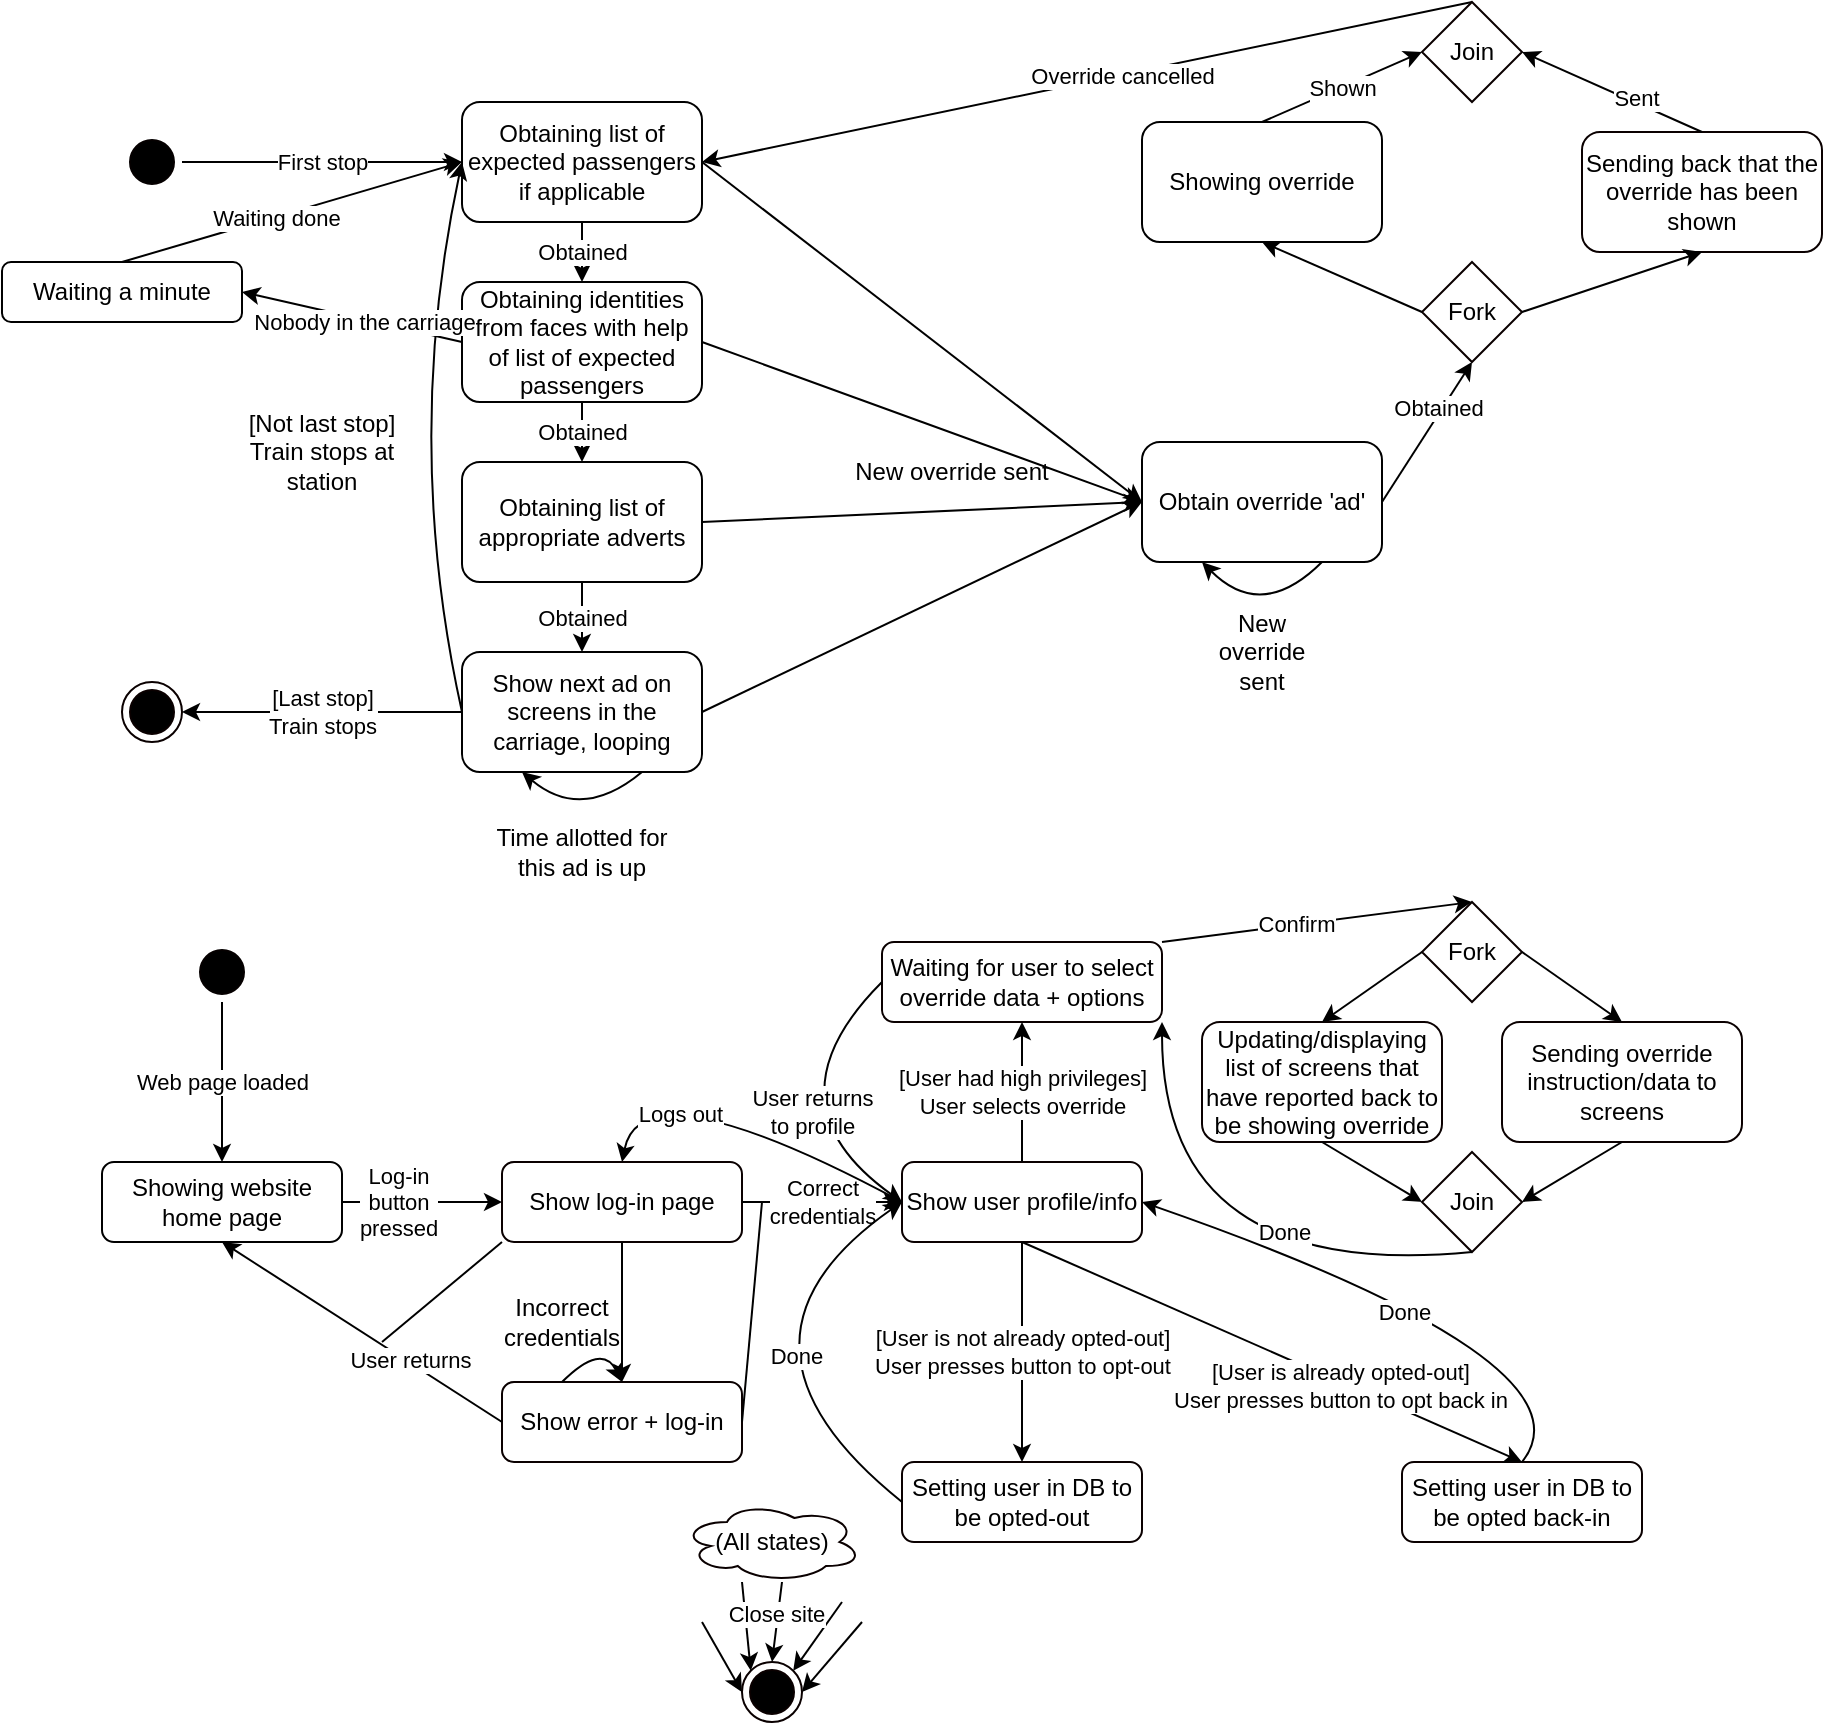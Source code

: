 <mxfile version="20.5.3" type="github">
  <diagram name="Page-1" id="58cdce13-f638-feb5-8d6f-7d28b1aa9fa0">
    <mxGraphModel dx="2149" dy="882" grid="1" gridSize="10" guides="1" tooltips="1" connect="1" arrows="1" fold="1" page="1" pageScale="1" pageWidth="1100" pageHeight="850" background="none" math="0" shadow="0">
      <root>
        <mxCell id="0" />
        <mxCell id="1" parent="0" />
        <mxCell id="382b91b5511bd0f7-1" value="" style="ellipse;html=1;shape=startState;fillColor=#000000;strokeColor=#050000;rounded=1;shadow=0;comic=0;labelBackgroundColor=none;fontFamily=Verdana;fontSize=12;fontColor=#000000;align=center;direction=south;" parent="1" vertex="1">
          <mxGeometry x="130" y="165" width="30" height="30" as="geometry" />
        </mxCell>
        <mxCell id="24f968d109e7d6b4-3" value="" style="ellipse;html=1;shape=endState;fillColor=#000000;strokeColor=#0A0000;rounded=1;shadow=0;comic=0;labelBackgroundColor=none;fontFamily=Verdana;fontSize=12;fontColor=#000000;align=center;" parent="1" vertex="1">
          <mxGeometry x="130" y="440" width="30" height="30" as="geometry" />
        </mxCell>
        <mxCell id="vXc-Iob4BYpX87dnZWdg-1" value="&lt;div&gt;Obtaining list of expected passengers if applicable&lt;/div&gt;" style="rounded=1;whiteSpace=wrap;html=1;" vertex="1" parent="1">
          <mxGeometry x="300" y="150" width="120" height="60" as="geometry" />
        </mxCell>
        <mxCell id="vXc-Iob4BYpX87dnZWdg-2" value="Obtaining identities from faces with help of list of expected passengers" style="rounded=1;whiteSpace=wrap;html=1;" vertex="1" parent="1">
          <mxGeometry x="300" y="240" width="120" height="60" as="geometry" />
        </mxCell>
        <mxCell id="vXc-Iob4BYpX87dnZWdg-3" value="Obtained" style="endArrow=classic;html=1;rounded=0;exitX=0.5;exitY=1;exitDx=0;exitDy=0;" edge="1" parent="1" source="vXc-Iob4BYpX87dnZWdg-1" target="vXc-Iob4BYpX87dnZWdg-2">
          <mxGeometry width="50" height="50" relative="1" as="geometry">
            <mxPoint x="360" y="250" as="sourcePoint" />
            <mxPoint x="410" y="200" as="targetPoint" />
          </mxGeometry>
        </mxCell>
        <mxCell id="vXc-Iob4BYpX87dnZWdg-4" value="Obtaining list of appropriate adverts" style="rounded=1;whiteSpace=wrap;html=1;" vertex="1" parent="1">
          <mxGeometry x="300" y="330" width="120" height="60" as="geometry" />
        </mxCell>
        <mxCell id="vXc-Iob4BYpX87dnZWdg-5" value="Obtained" style="endArrow=classic;html=1;rounded=0;exitX=0.5;exitY=1;exitDx=0;exitDy=0;entryX=0.5;entryY=0;entryDx=0;entryDy=0;" edge="1" parent="1" source="vXc-Iob4BYpX87dnZWdg-2" target="vXc-Iob4BYpX87dnZWdg-4">
          <mxGeometry width="50" height="50" relative="1" as="geometry">
            <mxPoint x="350" y="350" as="sourcePoint" />
            <mxPoint x="400" y="300" as="targetPoint" />
          </mxGeometry>
        </mxCell>
        <mxCell id="vXc-Iob4BYpX87dnZWdg-6" value="Show next ad on screens in the carriage, looping" style="rounded=1;whiteSpace=wrap;html=1;" vertex="1" parent="1">
          <mxGeometry x="300" y="425" width="120" height="60" as="geometry" />
        </mxCell>
        <mxCell id="vXc-Iob4BYpX87dnZWdg-7" value="Showing override" style="rounded=1;whiteSpace=wrap;html=1;" vertex="1" parent="1">
          <mxGeometry x="640" y="160" width="120" height="60" as="geometry" />
        </mxCell>
        <mxCell id="vXc-Iob4BYpX87dnZWdg-8" value="Obtain override &#39;ad&#39;" style="rounded=1;whiteSpace=wrap;html=1;" vertex="1" parent="1">
          <mxGeometry x="640" y="320" width="120" height="60" as="geometry" />
        </mxCell>
        <mxCell id="vXc-Iob4BYpX87dnZWdg-9" value="" style="endArrow=classic;html=1;exitX=0.75;exitY=1;exitDx=0;exitDy=0;entryX=0.25;entryY=1;entryDx=0;entryDy=0;curved=1;" edge="1" parent="1" source="vXc-Iob4BYpX87dnZWdg-6" target="vXc-Iob4BYpX87dnZWdg-6">
          <mxGeometry width="50" height="50" relative="1" as="geometry">
            <mxPoint x="490" y="340" as="sourcePoint" />
            <mxPoint x="540" y="290" as="targetPoint" />
            <Array as="points">
              <mxPoint x="360" y="510" />
            </Array>
          </mxGeometry>
        </mxCell>
        <mxCell id="vXc-Iob4BYpX87dnZWdg-10" value="Time allotted for this ad is up" style="text;html=1;strokeColor=none;fillColor=none;align=center;verticalAlign=middle;whiteSpace=wrap;rounded=0;" vertex="1" parent="1">
          <mxGeometry x="310" y="510" width="100" height="30" as="geometry" />
        </mxCell>
        <mxCell id="vXc-Iob4BYpX87dnZWdg-11" value="" style="endArrow=classic;html=1;curved=1;exitX=0;exitY=0.5;exitDx=0;exitDy=0;entryX=0;entryY=0.5;entryDx=0;entryDy=0;" edge="1" parent="1" source="vXc-Iob4BYpX87dnZWdg-6" target="vXc-Iob4BYpX87dnZWdg-1">
          <mxGeometry width="50" height="50" relative="1" as="geometry">
            <mxPoint x="490" y="370" as="sourcePoint" />
            <mxPoint x="540" y="320" as="targetPoint" />
            <Array as="points">
              <mxPoint x="270" y="320" />
            </Array>
          </mxGeometry>
        </mxCell>
        <mxCell id="vXc-Iob4BYpX87dnZWdg-12" value="[Not last stop] Train stops at station" style="text;html=1;strokeColor=none;fillColor=none;align=center;verticalAlign=middle;whiteSpace=wrap;rounded=0;" vertex="1" parent="1">
          <mxGeometry x="190" y="300" width="80" height="50" as="geometry" />
        </mxCell>
        <mxCell id="vXc-Iob4BYpX87dnZWdg-13" value="" style="endArrow=classic;html=1;curved=1;exitX=1;exitY=0.5;exitDx=0;exitDy=0;entryX=0;entryY=0.5;entryDx=0;entryDy=0;" edge="1" parent="1" source="vXc-Iob4BYpX87dnZWdg-6" target="vXc-Iob4BYpX87dnZWdg-8">
          <mxGeometry width="50" height="50" relative="1" as="geometry">
            <mxPoint x="490" y="370" as="sourcePoint" />
            <mxPoint x="540" y="320" as="targetPoint" />
          </mxGeometry>
        </mxCell>
        <mxCell id="vXc-Iob4BYpX87dnZWdg-14" value="" style="endArrow=classic;html=1;curved=1;exitX=1;exitY=0.5;exitDx=0;exitDy=0;entryX=0;entryY=0.5;entryDx=0;entryDy=0;" edge="1" parent="1" source="vXc-Iob4BYpX87dnZWdg-4" target="vXc-Iob4BYpX87dnZWdg-8">
          <mxGeometry width="50" height="50" relative="1" as="geometry">
            <mxPoint x="490" y="370" as="sourcePoint" />
            <mxPoint x="540" y="320" as="targetPoint" />
          </mxGeometry>
        </mxCell>
        <mxCell id="vXc-Iob4BYpX87dnZWdg-15" value="Obtained" style="endArrow=classic;html=1;curved=1;exitX=0.5;exitY=1;exitDx=0;exitDy=0;" edge="1" parent="1" source="vXc-Iob4BYpX87dnZWdg-4" target="vXc-Iob4BYpX87dnZWdg-6">
          <mxGeometry width="50" height="50" relative="1" as="geometry">
            <mxPoint x="490" y="370" as="sourcePoint" />
            <mxPoint x="540" y="320" as="targetPoint" />
          </mxGeometry>
        </mxCell>
        <mxCell id="vXc-Iob4BYpX87dnZWdg-16" value="" style="endArrow=classic;html=1;curved=1;exitX=1;exitY=0.5;exitDx=0;exitDy=0;entryX=0;entryY=0.5;entryDx=0;entryDy=0;" edge="1" parent="1" source="vXc-Iob4BYpX87dnZWdg-2" target="vXc-Iob4BYpX87dnZWdg-8">
          <mxGeometry width="50" height="50" relative="1" as="geometry">
            <mxPoint x="490" y="370" as="sourcePoint" />
            <mxPoint x="540" y="320" as="targetPoint" />
          </mxGeometry>
        </mxCell>
        <mxCell id="vXc-Iob4BYpX87dnZWdg-17" value="" style="endArrow=classic;html=1;curved=1;exitX=1;exitY=0.5;exitDx=0;exitDy=0;entryX=0;entryY=0.5;entryDx=0;entryDy=0;" edge="1" parent="1" source="vXc-Iob4BYpX87dnZWdg-1" target="vXc-Iob4BYpX87dnZWdg-8">
          <mxGeometry width="50" height="50" relative="1" as="geometry">
            <mxPoint x="490" y="370" as="sourcePoint" />
            <mxPoint x="540" y="320" as="targetPoint" />
          </mxGeometry>
        </mxCell>
        <mxCell id="vXc-Iob4BYpX87dnZWdg-19" value="New override sent" style="text;html=1;strokeColor=none;fillColor=none;align=center;verticalAlign=middle;whiteSpace=wrap;rounded=0;" vertex="1" parent="1">
          <mxGeometry x="490" y="320" width="110" height="30" as="geometry" />
        </mxCell>
        <mxCell id="vXc-Iob4BYpX87dnZWdg-20" value="" style="endArrow=classic;html=1;curved=1;exitX=0.75;exitY=1;exitDx=0;exitDy=0;entryX=0.25;entryY=1;entryDx=0;entryDy=0;" edge="1" parent="1" source="vXc-Iob4BYpX87dnZWdg-8" target="vXc-Iob4BYpX87dnZWdg-8">
          <mxGeometry width="50" height="50" relative="1" as="geometry">
            <mxPoint x="490" y="370" as="sourcePoint" />
            <mxPoint x="540" y="320" as="targetPoint" />
            <Array as="points">
              <mxPoint x="700" y="410" />
            </Array>
          </mxGeometry>
        </mxCell>
        <mxCell id="vXc-Iob4BYpX87dnZWdg-21" value="New override sent" style="text;html=1;strokeColor=none;fillColor=none;align=center;verticalAlign=middle;whiteSpace=wrap;rounded=0;" vertex="1" parent="1">
          <mxGeometry x="670" y="410" width="60" height="30" as="geometry" />
        </mxCell>
        <mxCell id="vXc-Iob4BYpX87dnZWdg-22" value="" style="endArrow=classic;html=1;curved=1;exitX=0.5;exitY=0;exitDx=0;exitDy=0;entryX=1;entryY=0.5;entryDx=0;entryDy=0;" edge="1" parent="1" source="vXc-Iob4BYpX87dnZWdg-101" target="vXc-Iob4BYpX87dnZWdg-1">
          <mxGeometry width="50" height="50" relative="1" as="geometry">
            <mxPoint x="490" y="370" as="sourcePoint" />
            <mxPoint x="540" y="320" as="targetPoint" />
          </mxGeometry>
        </mxCell>
        <mxCell id="vXc-Iob4BYpX87dnZWdg-23" value="Override cancelled" style="edgeLabel;html=1;align=center;verticalAlign=middle;resizable=0;points=[];" vertex="1" connectable="0" parent="vXc-Iob4BYpX87dnZWdg-22">
          <mxGeometry x="-0.091" relative="1" as="geometry">
            <mxPoint as="offset" />
          </mxGeometry>
        </mxCell>
        <mxCell id="vXc-Iob4BYpX87dnZWdg-27" value="First stop" style="endArrow=classic;html=1;curved=1;exitX=0.5;exitY=0;exitDx=0;exitDy=0;entryX=0;entryY=0.5;entryDx=0;entryDy=0;" edge="1" parent="1" source="382b91b5511bd0f7-1" target="vXc-Iob4BYpX87dnZWdg-1">
          <mxGeometry width="50" height="50" relative="1" as="geometry">
            <mxPoint x="490" y="370" as="sourcePoint" />
            <mxPoint x="540" y="320" as="targetPoint" />
          </mxGeometry>
        </mxCell>
        <mxCell id="vXc-Iob4BYpX87dnZWdg-28" value="&lt;div&gt;[Last stop]&lt;/div&gt;&lt;div&gt;Train stops&lt;/div&gt;" style="endArrow=classic;html=1;curved=1;entryX=1;entryY=0.5;entryDx=0;entryDy=0;exitX=0;exitY=0.5;exitDx=0;exitDy=0;" edge="1" parent="1" source="vXc-Iob4BYpX87dnZWdg-6" target="24f968d109e7d6b4-3">
          <mxGeometry width="50" height="50" relative="1" as="geometry">
            <mxPoint x="260" y="490" as="sourcePoint" />
            <mxPoint x="540" y="320" as="targetPoint" />
          </mxGeometry>
        </mxCell>
        <mxCell id="vXc-Iob4BYpX87dnZWdg-29" value="Waiting a minute" style="rounded=1;whiteSpace=wrap;html=1;" vertex="1" parent="1">
          <mxGeometry x="70" y="230" width="120" height="30" as="geometry" />
        </mxCell>
        <mxCell id="vXc-Iob4BYpX87dnZWdg-30" value="" style="endArrow=classic;html=1;curved=1;exitX=0;exitY=0.5;exitDx=0;exitDy=0;entryX=1;entryY=0.5;entryDx=0;entryDy=0;" edge="1" parent="1" source="vXc-Iob4BYpX87dnZWdg-2" target="vXc-Iob4BYpX87dnZWdg-29">
          <mxGeometry width="50" height="50" relative="1" as="geometry">
            <mxPoint x="490" y="370" as="sourcePoint" />
            <mxPoint x="540" y="320" as="targetPoint" />
          </mxGeometry>
        </mxCell>
        <mxCell id="vXc-Iob4BYpX87dnZWdg-31" value="Nobody in the carriage" style="edgeLabel;html=1;align=center;verticalAlign=middle;resizable=0;points=[];" vertex="1" connectable="0" parent="vXc-Iob4BYpX87dnZWdg-30">
          <mxGeometry x="-0.114" y="1" relative="1" as="geometry">
            <mxPoint as="offset" />
          </mxGeometry>
        </mxCell>
        <mxCell id="vXc-Iob4BYpX87dnZWdg-32" value="" style="endArrow=classic;html=1;curved=1;exitX=0.5;exitY=0;exitDx=0;exitDy=0;entryX=0;entryY=0.5;entryDx=0;entryDy=0;" edge="1" parent="1" source="vXc-Iob4BYpX87dnZWdg-29" target="vXc-Iob4BYpX87dnZWdg-1">
          <mxGeometry width="50" height="50" relative="1" as="geometry">
            <mxPoint x="490" y="370" as="sourcePoint" />
            <mxPoint x="540" y="320" as="targetPoint" />
          </mxGeometry>
        </mxCell>
        <mxCell id="vXc-Iob4BYpX87dnZWdg-97" value="Waiting done" style="edgeLabel;html=1;align=center;verticalAlign=middle;resizable=0;points=[];" vertex="1" connectable="0" parent="vXc-Iob4BYpX87dnZWdg-32">
          <mxGeometry x="-0.103" relative="1" as="geometry">
            <mxPoint as="offset" />
          </mxGeometry>
        </mxCell>
        <mxCell id="vXc-Iob4BYpX87dnZWdg-35" value="Showing website home page" style="rounded=1;whiteSpace=wrap;html=1;" vertex="1" parent="1">
          <mxGeometry x="120" y="680" width="120" height="40" as="geometry" />
        </mxCell>
        <mxCell id="vXc-Iob4BYpX87dnZWdg-36" value="" style="ellipse;html=1;shape=startState;fillColor=#000000;strokeColor=#050000;rounded=1;shadow=0;comic=0;labelBackgroundColor=none;fontFamily=Verdana;fontSize=12;fontColor=#000000;align=center;direction=south;" vertex="1" parent="1">
          <mxGeometry x="165" y="570" width="30" height="30" as="geometry" />
        </mxCell>
        <mxCell id="vXc-Iob4BYpX87dnZWdg-37" value="Web page loaded" style="endArrow=classic;html=1;curved=1;exitX=1;exitY=0.5;exitDx=0;exitDy=0;entryX=0.5;entryY=0;entryDx=0;entryDy=0;" edge="1" parent="1" source="vXc-Iob4BYpX87dnZWdg-36" target="vXc-Iob4BYpX87dnZWdg-35">
          <mxGeometry width="50" height="50" relative="1" as="geometry">
            <mxPoint x="490" y="520" as="sourcePoint" />
            <mxPoint x="540" y="470" as="targetPoint" />
          </mxGeometry>
        </mxCell>
        <mxCell id="vXc-Iob4BYpX87dnZWdg-39" value="" style="endArrow=classic;html=1;curved=1;exitX=1;exitY=0.5;exitDx=0;exitDy=0;entryX=0;entryY=0.5;entryDx=0;entryDy=0;" edge="1" parent="1" source="vXc-Iob4BYpX87dnZWdg-35" target="vXc-Iob4BYpX87dnZWdg-41">
          <mxGeometry width="50" height="50" relative="1" as="geometry">
            <mxPoint x="490" y="640" as="sourcePoint" />
            <mxPoint x="280" y="675" as="targetPoint" />
          </mxGeometry>
        </mxCell>
        <mxCell id="vXc-Iob4BYpX87dnZWdg-46" value="&lt;div&gt;Log-in&lt;/div&gt;&lt;div&gt;button&lt;/div&gt;&lt;div&gt;pressed&lt;br&gt;&lt;/div&gt;" style="edgeLabel;html=1;align=center;verticalAlign=middle;resizable=0;points=[];" vertex="1" connectable="0" parent="vXc-Iob4BYpX87dnZWdg-39">
          <mxGeometry x="0.429" y="1" relative="1" as="geometry">
            <mxPoint x="-29" y="1" as="offset" />
          </mxGeometry>
        </mxCell>
        <mxCell id="vXc-Iob4BYpX87dnZWdg-40" value="Show user profile/info" style="rounded=1;whiteSpace=wrap;html=1;strokeColor=#0A0000;" vertex="1" parent="1">
          <mxGeometry x="520" y="680" width="120" height="40" as="geometry" />
        </mxCell>
        <mxCell id="vXc-Iob4BYpX87dnZWdg-41" value="Show log-in page" style="rounded=1;whiteSpace=wrap;html=1;strokeColor=#0A0000;" vertex="1" parent="1">
          <mxGeometry x="320" y="680" width="120" height="40" as="geometry" />
        </mxCell>
        <mxCell id="vXc-Iob4BYpX87dnZWdg-42" value="Show error + log-in" style="rounded=1;whiteSpace=wrap;html=1;strokeColor=#0A0000;" vertex="1" parent="1">
          <mxGeometry x="320" y="790" width="120" height="40" as="geometry" />
        </mxCell>
        <mxCell id="vXc-Iob4BYpX87dnZWdg-43" value="" style="endArrow=classic;html=1;curved=1;exitX=1;exitY=0.5;exitDx=0;exitDy=0;entryX=0;entryY=0.5;entryDx=0;entryDy=0;" edge="1" parent="1" source="vXc-Iob4BYpX87dnZWdg-41" target="vXc-Iob4BYpX87dnZWdg-40">
          <mxGeometry width="50" height="50" relative="1" as="geometry">
            <mxPoint x="390" y="730" as="sourcePoint" />
            <mxPoint x="540" y="680" as="targetPoint" />
          </mxGeometry>
        </mxCell>
        <mxCell id="vXc-Iob4BYpX87dnZWdg-44" value="&lt;div&gt;Correct&lt;br&gt;&lt;/div&gt;&lt;div&gt;credentials&lt;/div&gt;" style="edgeLabel;html=1;align=center;verticalAlign=middle;resizable=0;points=[];" vertex="1" connectable="0" parent="vXc-Iob4BYpX87dnZWdg-43">
          <mxGeometry x="-0.355" y="-1" relative="1" as="geometry">
            <mxPoint x="14" y="-1" as="offset" />
          </mxGeometry>
        </mxCell>
        <mxCell id="vXc-Iob4BYpX87dnZWdg-47" value="" style="endArrow=classic;html=1;curved=1;exitX=0.5;exitY=1;exitDx=0;exitDy=0;entryX=0.5;entryY=0;entryDx=0;entryDy=0;" edge="1" parent="1" source="vXc-Iob4BYpX87dnZWdg-41" target="vXc-Iob4BYpX87dnZWdg-42">
          <mxGeometry width="50" height="50" relative="1" as="geometry">
            <mxPoint x="390" y="730" as="sourcePoint" />
            <mxPoint x="440" y="680" as="targetPoint" />
          </mxGeometry>
        </mxCell>
        <mxCell id="vXc-Iob4BYpX87dnZWdg-49" value="" style="endArrow=none;html=1;curved=1;exitX=1;exitY=0.5;exitDx=0;exitDy=0;" edge="1" parent="1" source="vXc-Iob4BYpX87dnZWdg-42">
          <mxGeometry width="50" height="50" relative="1" as="geometry">
            <mxPoint x="370" y="800" as="sourcePoint" />
            <mxPoint x="450" y="700" as="targetPoint" />
          </mxGeometry>
        </mxCell>
        <mxCell id="vXc-Iob4BYpX87dnZWdg-50" value="" style="endArrow=classic;html=1;curved=1;exitX=0.25;exitY=0;exitDx=0;exitDy=0;entryX=0.5;entryY=0;entryDx=0;entryDy=0;" edge="1" parent="1" source="vXc-Iob4BYpX87dnZWdg-42" target="vXc-Iob4BYpX87dnZWdg-42">
          <mxGeometry width="50" height="50" relative="1" as="geometry">
            <mxPoint x="370" y="800" as="sourcePoint" />
            <mxPoint x="380" y="760" as="targetPoint" />
            <Array as="points">
              <mxPoint x="370" y="770" />
            </Array>
          </mxGeometry>
        </mxCell>
        <mxCell id="vXc-Iob4BYpX87dnZWdg-51" value="&lt;div&gt;Incorrect&lt;/div&gt;&lt;div&gt;credentials&lt;br&gt;&lt;/div&gt;" style="text;html=1;strokeColor=none;fillColor=none;align=center;verticalAlign=middle;whiteSpace=wrap;rounded=0;" vertex="1" parent="1">
          <mxGeometry x="320" y="740" width="60" height="40" as="geometry" />
        </mxCell>
        <mxCell id="vXc-Iob4BYpX87dnZWdg-54" value="" style="endArrow=classic;html=1;curved=1;entryX=0.5;entryY=1;entryDx=0;entryDy=0;exitX=0;exitY=0.5;exitDx=0;exitDy=0;" edge="1" parent="1" source="vXc-Iob4BYpX87dnZWdg-42" target="vXc-Iob4BYpX87dnZWdg-35">
          <mxGeometry width="50" height="50" relative="1" as="geometry">
            <mxPoint x="320" y="730" as="sourcePoint" />
            <mxPoint x="370" y="680" as="targetPoint" />
          </mxGeometry>
        </mxCell>
        <mxCell id="vXc-Iob4BYpX87dnZWdg-55" value="User returns" style="edgeLabel;html=1;align=center;verticalAlign=middle;resizable=0;points=[];" vertex="1" connectable="0" parent="vXc-Iob4BYpX87dnZWdg-54">
          <mxGeometry x="-0.331" y="-1" relative="1" as="geometry">
            <mxPoint as="offset" />
          </mxGeometry>
        </mxCell>
        <mxCell id="vXc-Iob4BYpX87dnZWdg-57" value="" style="endArrow=none;html=1;curved=1;exitX=0;exitY=1;exitDx=0;exitDy=0;" edge="1" parent="1" source="vXc-Iob4BYpX87dnZWdg-41">
          <mxGeometry width="50" height="50" relative="1" as="geometry">
            <mxPoint x="320" y="730" as="sourcePoint" />
            <mxPoint x="260" y="770" as="targetPoint" />
          </mxGeometry>
        </mxCell>
        <mxCell id="vXc-Iob4BYpX87dnZWdg-58" value="Setting user in DB to be opted-out" style="rounded=1;whiteSpace=wrap;html=1;strokeColor=#0A0000;" vertex="1" parent="1">
          <mxGeometry x="520" y="830" width="120" height="40" as="geometry" />
        </mxCell>
        <mxCell id="vXc-Iob4BYpX87dnZWdg-59" value="Setting user in DB to be opted back-in" style="rounded=1;whiteSpace=wrap;html=1;strokeColor=#0A0000;" vertex="1" parent="1">
          <mxGeometry x="770" y="830" width="120" height="40" as="geometry" />
        </mxCell>
        <mxCell id="vXc-Iob4BYpX87dnZWdg-60" value="&lt;div&gt;[User is not already opted-out]&lt;/div&gt;&lt;div&gt;User presses button to opt-out&lt;br&gt;&lt;/div&gt;" style="endArrow=classic;html=1;curved=1;exitX=0.5;exitY=1;exitDx=0;exitDy=0;entryX=0.5;entryY=0;entryDx=0;entryDy=0;" edge="1" parent="1" source="vXc-Iob4BYpX87dnZWdg-40" target="vXc-Iob4BYpX87dnZWdg-58">
          <mxGeometry width="50" height="50" relative="1" as="geometry">
            <mxPoint x="570" y="810" as="sourcePoint" />
            <mxPoint x="620" y="760" as="targetPoint" />
          </mxGeometry>
        </mxCell>
        <mxCell id="vXc-Iob4BYpX87dnZWdg-61" value="" style="endArrow=classic;html=1;curved=1;exitX=0.5;exitY=1;exitDx=0;exitDy=0;entryX=0.5;entryY=0;entryDx=0;entryDy=0;" edge="1" parent="1" source="vXc-Iob4BYpX87dnZWdg-40" target="vXc-Iob4BYpX87dnZWdg-59">
          <mxGeometry width="50" height="50" relative="1" as="geometry">
            <mxPoint x="570" y="810" as="sourcePoint" />
            <mxPoint x="620" y="760" as="targetPoint" />
          </mxGeometry>
        </mxCell>
        <mxCell id="vXc-Iob4BYpX87dnZWdg-64" value="&lt;div&gt;[User is already opted-out]&lt;/div&gt;&lt;div&gt;User presses button to opt back in&lt;br&gt;&lt;/div&gt;" style="edgeLabel;html=1;align=center;verticalAlign=middle;resizable=0;points=[];" vertex="1" connectable="0" parent="vXc-Iob4BYpX87dnZWdg-61">
          <mxGeometry x="0.273" y="-2" relative="1" as="geometry">
            <mxPoint as="offset" />
          </mxGeometry>
        </mxCell>
        <mxCell id="vXc-Iob4BYpX87dnZWdg-62" value="Waiting for user to select override data + options" style="rounded=1;whiteSpace=wrap;html=1;strokeColor=#0A0000;" vertex="1" parent="1">
          <mxGeometry x="510" y="570" width="140" height="40" as="geometry" />
        </mxCell>
        <mxCell id="vXc-Iob4BYpX87dnZWdg-63" value="&lt;div&gt;[User had high privileges]&lt;/div&gt;&lt;div&gt;User selects override&lt;br&gt;&lt;/div&gt;" style="endArrow=classic;html=1;curved=1;exitX=0.5;exitY=0;exitDx=0;exitDy=0;entryX=0.5;entryY=1;entryDx=0;entryDy=0;" edge="1" parent="1" source="vXc-Iob4BYpX87dnZWdg-40" target="vXc-Iob4BYpX87dnZWdg-62">
          <mxGeometry width="50" height="50" relative="1" as="geometry">
            <mxPoint x="600" y="770" as="sourcePoint" />
            <mxPoint x="650" y="720" as="targetPoint" />
          </mxGeometry>
        </mxCell>
        <mxCell id="vXc-Iob4BYpX87dnZWdg-67" value="Updating/displaying list of screens that have reported back to be showing override" style="rounded=1;whiteSpace=wrap;html=1;strokeColor=#0A0000;" vertex="1" parent="1">
          <mxGeometry x="670" y="610" width="120" height="60" as="geometry" />
        </mxCell>
        <mxCell id="vXc-Iob4BYpX87dnZWdg-68" value="Sending override instruction/data to screens" style="rounded=1;whiteSpace=wrap;html=1;strokeColor=#0A0000;" vertex="1" parent="1">
          <mxGeometry x="820" y="610" width="120" height="60" as="geometry" />
        </mxCell>
        <mxCell id="vXc-Iob4BYpX87dnZWdg-69" value="Fork" style="rhombus;whiteSpace=wrap;html=1;strokeColor=#0A0000;" vertex="1" parent="1">
          <mxGeometry x="780" y="550" width="50" height="50" as="geometry" />
        </mxCell>
        <mxCell id="vXc-Iob4BYpX87dnZWdg-71" value="Join" style="rhombus;whiteSpace=wrap;html=1;strokeColor=#0A0000;" vertex="1" parent="1">
          <mxGeometry x="780" y="675" width="50" height="50" as="geometry" />
        </mxCell>
        <mxCell id="vXc-Iob4BYpX87dnZWdg-72" value="" style="endArrow=classic;html=1;curved=1;exitX=0.5;exitY=1;exitDx=0;exitDy=0;entryX=0;entryY=0.5;entryDx=0;entryDy=0;" edge="1" parent="1" source="vXc-Iob4BYpX87dnZWdg-67" target="vXc-Iob4BYpX87dnZWdg-71">
          <mxGeometry width="50" height="50" relative="1" as="geometry">
            <mxPoint x="760" y="750" as="sourcePoint" />
            <mxPoint x="810" y="700" as="targetPoint" />
          </mxGeometry>
        </mxCell>
        <mxCell id="vXc-Iob4BYpX87dnZWdg-73" value="" style="endArrow=classic;html=1;curved=1;exitX=0.5;exitY=1;exitDx=0;exitDy=0;entryX=1;entryY=0.5;entryDx=0;entryDy=0;" edge="1" parent="1" source="vXc-Iob4BYpX87dnZWdg-68" target="vXc-Iob4BYpX87dnZWdg-71">
          <mxGeometry width="50" height="50" relative="1" as="geometry">
            <mxPoint x="760" y="750" as="sourcePoint" />
            <mxPoint x="810" y="700" as="targetPoint" />
          </mxGeometry>
        </mxCell>
        <mxCell id="vXc-Iob4BYpX87dnZWdg-74" value="" style="endArrow=classic;html=1;curved=1;exitX=0;exitY=0.5;exitDx=0;exitDy=0;entryX=0.5;entryY=0;entryDx=0;entryDy=0;" edge="1" parent="1" source="vXc-Iob4BYpX87dnZWdg-69" target="vXc-Iob4BYpX87dnZWdg-67">
          <mxGeometry width="50" height="50" relative="1" as="geometry">
            <mxPoint x="760" y="750" as="sourcePoint" />
            <mxPoint x="810" y="700" as="targetPoint" />
          </mxGeometry>
        </mxCell>
        <mxCell id="vXc-Iob4BYpX87dnZWdg-75" value="" style="endArrow=classic;html=1;curved=1;entryX=0.5;entryY=0;entryDx=0;entryDy=0;exitX=1;exitY=0.5;exitDx=0;exitDy=0;" edge="1" parent="1" source="vXc-Iob4BYpX87dnZWdg-69" target="vXc-Iob4BYpX87dnZWdg-68">
          <mxGeometry width="50" height="50" relative="1" as="geometry">
            <mxPoint x="830" y="580" as="sourcePoint" />
            <mxPoint x="810" y="700" as="targetPoint" />
          </mxGeometry>
        </mxCell>
        <mxCell id="vXc-Iob4BYpX87dnZWdg-76" value="" style="endArrow=classic;html=1;curved=1;exitX=1;exitY=0;exitDx=0;exitDy=0;entryX=0.5;entryY=0;entryDx=0;entryDy=0;" edge="1" parent="1" source="vXc-Iob4BYpX87dnZWdg-62" target="vXc-Iob4BYpX87dnZWdg-69">
          <mxGeometry width="50" height="50" relative="1" as="geometry">
            <mxPoint x="760" y="750" as="sourcePoint" />
            <mxPoint x="810" y="700" as="targetPoint" />
          </mxGeometry>
        </mxCell>
        <mxCell id="vXc-Iob4BYpX87dnZWdg-81" value="Confirm" style="edgeLabel;html=1;align=center;verticalAlign=middle;resizable=0;points=[];" vertex="1" connectable="0" parent="vXc-Iob4BYpX87dnZWdg-76">
          <mxGeometry x="-0.138" y="1" relative="1" as="geometry">
            <mxPoint as="offset" />
          </mxGeometry>
        </mxCell>
        <mxCell id="vXc-Iob4BYpX87dnZWdg-77" value="" style="endArrow=classic;html=1;curved=1;entryX=1;entryY=1;entryDx=0;entryDy=0;exitX=0.5;exitY=1;exitDx=0;exitDy=0;" edge="1" parent="1" source="vXc-Iob4BYpX87dnZWdg-71" target="vXc-Iob4BYpX87dnZWdg-62">
          <mxGeometry width="50" height="50" relative="1" as="geometry">
            <mxPoint x="770" y="730" as="sourcePoint" />
            <mxPoint x="820" y="680" as="targetPoint" />
            <Array as="points">
              <mxPoint x="650" y="740" />
            </Array>
          </mxGeometry>
        </mxCell>
        <mxCell id="vXc-Iob4BYpX87dnZWdg-80" value="Done" style="edgeLabel;html=1;align=center;verticalAlign=middle;resizable=0;points=[];" vertex="1" connectable="0" parent="vXc-Iob4BYpX87dnZWdg-77">
          <mxGeometry x="-0.354" y="-19" relative="1" as="geometry">
            <mxPoint as="offset" />
          </mxGeometry>
        </mxCell>
        <mxCell id="vXc-Iob4BYpX87dnZWdg-78" value="" style="endArrow=classic;html=1;curved=1;exitX=0;exitY=0.5;exitDx=0;exitDy=0;entryX=0;entryY=0.5;entryDx=0;entryDy=0;" edge="1" parent="1" source="vXc-Iob4BYpX87dnZWdg-62" target="vXc-Iob4BYpX87dnZWdg-40">
          <mxGeometry width="50" height="50" relative="1" as="geometry">
            <mxPoint x="650" y="710" as="sourcePoint" />
            <mxPoint x="700" y="660" as="targetPoint" />
            <Array as="points">
              <mxPoint x="450" y="650" />
            </Array>
          </mxGeometry>
        </mxCell>
        <mxCell id="vXc-Iob4BYpX87dnZWdg-79" value="&lt;div&gt;User returns&lt;/div&gt;&lt;div&gt;to profile&lt;/div&gt;" style="edgeLabel;html=1;align=center;verticalAlign=middle;resizable=0;points=[];" vertex="1" connectable="0" parent="vXc-Iob4BYpX87dnZWdg-78">
          <mxGeometry x="0.264" y="11" relative="1" as="geometry">
            <mxPoint as="offset" />
          </mxGeometry>
        </mxCell>
        <mxCell id="vXc-Iob4BYpX87dnZWdg-82" value="" style="ellipse;html=1;shape=endState;fillColor=#000000;strokeColor=#0A0000;rounded=1;shadow=0;comic=0;labelBackgroundColor=none;fontFamily=Verdana;fontSize=12;fontColor=#000000;align=center;" vertex="1" parent="1">
          <mxGeometry x="440" y="930" width="30" height="30" as="geometry" />
        </mxCell>
        <mxCell id="vXc-Iob4BYpX87dnZWdg-84" value="" style="endArrow=classic;html=1;curved=1;entryX=1;entryY=0.5;entryDx=0;entryDy=0;" edge="1" parent="1" target="vXc-Iob4BYpX87dnZWdg-82">
          <mxGeometry width="50" height="50" relative="1" as="geometry">
            <mxPoint x="500" y="910" as="sourcePoint" />
            <mxPoint x="550" y="830" as="targetPoint" />
          </mxGeometry>
        </mxCell>
        <mxCell id="vXc-Iob4BYpX87dnZWdg-86" value="" style="endArrow=classic;html=1;curved=1;entryX=0;entryY=0;entryDx=0;entryDy=0;" edge="1" parent="1" target="vXc-Iob4BYpX87dnZWdg-82">
          <mxGeometry width="50" height="50" relative="1" as="geometry">
            <mxPoint x="440" y="890" as="sourcePoint" />
            <mxPoint x="540" y="760" as="targetPoint" />
          </mxGeometry>
        </mxCell>
        <mxCell id="vXc-Iob4BYpX87dnZWdg-87" value="" style="endArrow=classic;html=1;curved=1;entryX=1;entryY=0;entryDx=0;entryDy=0;" edge="1" parent="1" target="vXc-Iob4BYpX87dnZWdg-82">
          <mxGeometry width="50" height="50" relative="1" as="geometry">
            <mxPoint x="490" y="900" as="sourcePoint" />
            <mxPoint x="500" y="890" as="targetPoint" />
          </mxGeometry>
        </mxCell>
        <mxCell id="vXc-Iob4BYpX87dnZWdg-88" value="" style="endArrow=classic;html=1;curved=1;entryX=0;entryY=0.5;entryDx=0;entryDy=0;" edge="1" parent="1" target="vXc-Iob4BYpX87dnZWdg-82">
          <mxGeometry width="50" height="50" relative="1" as="geometry">
            <mxPoint x="420" y="910" as="sourcePoint" />
            <mxPoint x="500" y="890" as="targetPoint" />
          </mxGeometry>
        </mxCell>
        <mxCell id="vXc-Iob4BYpX87dnZWdg-89" value="(All states)" style="ellipse;shape=cloud;whiteSpace=wrap;html=1;strokeColor=#0A0000;" vertex="1" parent="1">
          <mxGeometry x="410" y="850" width="90" height="40" as="geometry" />
        </mxCell>
        <mxCell id="vXc-Iob4BYpX87dnZWdg-85" value="" style="endArrow=classic;html=1;curved=1;entryX=0.5;entryY=0;entryDx=0;entryDy=0;" edge="1" parent="1" target="vXc-Iob4BYpX87dnZWdg-82">
          <mxGeometry width="50" height="50" relative="1" as="geometry">
            <mxPoint x="460" y="890" as="sourcePoint" />
            <mxPoint x="550" y="830" as="targetPoint" />
          </mxGeometry>
        </mxCell>
        <mxCell id="vXc-Iob4BYpX87dnZWdg-90" value="Close site" style="edgeLabel;html=1;align=center;verticalAlign=middle;resizable=0;points=[];" vertex="1" connectable="0" parent="vXc-Iob4BYpX87dnZWdg-85">
          <mxGeometry x="-0.183" y="-1" relative="1" as="geometry">
            <mxPoint as="offset" />
          </mxGeometry>
        </mxCell>
        <mxCell id="vXc-Iob4BYpX87dnZWdg-91" value="" style="endArrow=classic;html=1;curved=1;exitX=0;exitY=0.5;exitDx=0;exitDy=0;entryX=0.5;entryY=0;entryDx=0;entryDy=0;" edge="1" parent="1" source="vXc-Iob4BYpX87dnZWdg-40" target="vXc-Iob4BYpX87dnZWdg-41">
          <mxGeometry width="50" height="50" relative="1" as="geometry">
            <mxPoint x="520" y="710" as="sourcePoint" />
            <mxPoint x="570" y="660" as="targetPoint" />
            <Array as="points">
              <mxPoint x="390" y="630" />
            </Array>
          </mxGeometry>
        </mxCell>
        <mxCell id="vXc-Iob4BYpX87dnZWdg-92" value="Logs out" style="edgeLabel;html=1;align=center;verticalAlign=middle;resizable=0;points=[];" vertex="1" connectable="0" parent="vXc-Iob4BYpX87dnZWdg-91">
          <mxGeometry x="0.2" y="14" relative="1" as="geometry">
            <mxPoint as="offset" />
          </mxGeometry>
        </mxCell>
        <mxCell id="vXc-Iob4BYpX87dnZWdg-93" value="" style="endArrow=classic;html=1;curved=1;exitX=0;exitY=0.5;exitDx=0;exitDy=0;entryX=0;entryY=0.5;entryDx=0;entryDy=0;" edge="1" parent="1" source="vXc-Iob4BYpX87dnZWdg-58" target="vXc-Iob4BYpX87dnZWdg-40">
          <mxGeometry width="50" height="50" relative="1" as="geometry">
            <mxPoint x="560" y="800" as="sourcePoint" />
            <mxPoint x="610" y="750" as="targetPoint" />
            <Array as="points">
              <mxPoint x="420" y="770" />
            </Array>
          </mxGeometry>
        </mxCell>
        <mxCell id="vXc-Iob4BYpX87dnZWdg-94" value="Done" style="edgeLabel;html=1;align=center;verticalAlign=middle;resizable=0;points=[];" vertex="1" connectable="0" parent="vXc-Iob4BYpX87dnZWdg-93">
          <mxGeometry x="-0.306" y="-24" relative="1" as="geometry">
            <mxPoint as="offset" />
          </mxGeometry>
        </mxCell>
        <mxCell id="vXc-Iob4BYpX87dnZWdg-95" value="" style="endArrow=classic;html=1;curved=1;entryX=1;entryY=0.5;entryDx=0;entryDy=0;" edge="1" parent="1" target="vXc-Iob4BYpX87dnZWdg-40">
          <mxGeometry width="50" height="50" relative="1" as="geometry">
            <mxPoint x="830" y="830" as="sourcePoint" />
            <mxPoint x="610" y="750" as="targetPoint" />
            <Array as="points">
              <mxPoint x="870" y="780" />
            </Array>
          </mxGeometry>
        </mxCell>
        <mxCell id="vXc-Iob4BYpX87dnZWdg-96" value="Done" style="edgeLabel;html=1;align=center;verticalAlign=middle;resizable=0;points=[];" vertex="1" connectable="0" parent="vXc-Iob4BYpX87dnZWdg-95">
          <mxGeometry x="0.08" y="9" relative="1" as="geometry">
            <mxPoint as="offset" />
          </mxGeometry>
        </mxCell>
        <mxCell id="vXc-Iob4BYpX87dnZWdg-98" value="Sending back that the override has been shown" style="rounded=1;whiteSpace=wrap;html=1;strokeColor=#0A0000;" vertex="1" parent="1">
          <mxGeometry x="860" y="165" width="120" height="60" as="geometry" />
        </mxCell>
        <mxCell id="vXc-Iob4BYpX87dnZWdg-99" value="Fork" style="rhombus;whiteSpace=wrap;html=1;strokeColor=#0A0000;" vertex="1" parent="1">
          <mxGeometry x="780" y="230" width="50" height="50" as="geometry" />
        </mxCell>
        <mxCell id="vXc-Iob4BYpX87dnZWdg-100" value="" style="endArrow=classic;html=1;curved=1;exitX=1;exitY=0.5;exitDx=0;exitDy=0;entryX=0.5;entryY=1;entryDx=0;entryDy=0;" edge="1" parent="1" source="vXc-Iob4BYpX87dnZWdg-8" target="vXc-Iob4BYpX87dnZWdg-99">
          <mxGeometry width="50" height="50" relative="1" as="geometry">
            <mxPoint x="680" y="360" as="sourcePoint" />
            <mxPoint x="780" y="310" as="targetPoint" />
          </mxGeometry>
        </mxCell>
        <mxCell id="vXc-Iob4BYpX87dnZWdg-106" value="Obtained" style="edgeLabel;html=1;align=center;verticalAlign=middle;resizable=0;points=[];" vertex="1" connectable="0" parent="vXc-Iob4BYpX87dnZWdg-100">
          <mxGeometry x="0.306" y="2" relative="1" as="geometry">
            <mxPoint as="offset" />
          </mxGeometry>
        </mxCell>
        <mxCell id="vXc-Iob4BYpX87dnZWdg-101" value="Join" style="rhombus;whiteSpace=wrap;html=1;strokeColor=#0A0000;" vertex="1" parent="1">
          <mxGeometry x="780" y="100" width="50" height="50" as="geometry" />
        </mxCell>
        <mxCell id="vXc-Iob4BYpX87dnZWdg-102" value="" style="endArrow=classic;html=1;curved=1;exitX=0;exitY=0.5;exitDx=0;exitDy=0;entryX=0.5;entryY=1;entryDx=0;entryDy=0;" edge="1" parent="1" source="vXc-Iob4BYpX87dnZWdg-99" target="vXc-Iob4BYpX87dnZWdg-7">
          <mxGeometry width="50" height="50" relative="1" as="geometry">
            <mxPoint x="680" y="310" as="sourcePoint" />
            <mxPoint x="730" y="260" as="targetPoint" />
          </mxGeometry>
        </mxCell>
        <mxCell id="vXc-Iob4BYpX87dnZWdg-103" value="" style="endArrow=classic;html=1;curved=1;exitX=1;exitY=0.5;exitDx=0;exitDy=0;entryX=0.5;entryY=1;entryDx=0;entryDy=0;" edge="1" parent="1" source="vXc-Iob4BYpX87dnZWdg-99" target="vXc-Iob4BYpX87dnZWdg-98">
          <mxGeometry width="50" height="50" relative="1" as="geometry">
            <mxPoint x="680" y="310" as="sourcePoint" />
            <mxPoint x="730" y="260" as="targetPoint" />
          </mxGeometry>
        </mxCell>
        <mxCell id="vXc-Iob4BYpX87dnZWdg-104" value="Shown" style="endArrow=classic;html=1;curved=1;exitX=0.5;exitY=0;exitDx=0;exitDy=0;entryX=0;entryY=0.5;entryDx=0;entryDy=0;" edge="1" parent="1" source="vXc-Iob4BYpX87dnZWdg-7" target="vXc-Iob4BYpX87dnZWdg-101">
          <mxGeometry width="50" height="50" relative="1" as="geometry">
            <mxPoint x="680" y="270" as="sourcePoint" />
            <mxPoint x="730" y="220" as="targetPoint" />
          </mxGeometry>
        </mxCell>
        <mxCell id="vXc-Iob4BYpX87dnZWdg-105" value="" style="endArrow=classic;html=1;curved=1;exitX=0.5;exitY=0;exitDx=0;exitDy=0;entryX=1;entryY=0.5;entryDx=0;entryDy=0;" edge="1" parent="1" source="vXc-Iob4BYpX87dnZWdg-98" target="vXc-Iob4BYpX87dnZWdg-101">
          <mxGeometry width="50" height="50" relative="1" as="geometry">
            <mxPoint x="680" y="270" as="sourcePoint" />
            <mxPoint x="730" y="220" as="targetPoint" />
          </mxGeometry>
        </mxCell>
        <mxCell id="vXc-Iob4BYpX87dnZWdg-107" value="Sent" style="edgeLabel;html=1;align=center;verticalAlign=middle;resizable=0;points=[];" vertex="1" connectable="0" parent="vXc-Iob4BYpX87dnZWdg-105">
          <mxGeometry x="-0.25" y="-2" relative="1" as="geometry">
            <mxPoint as="offset" />
          </mxGeometry>
        </mxCell>
      </root>
    </mxGraphModel>
  </diagram>
</mxfile>
